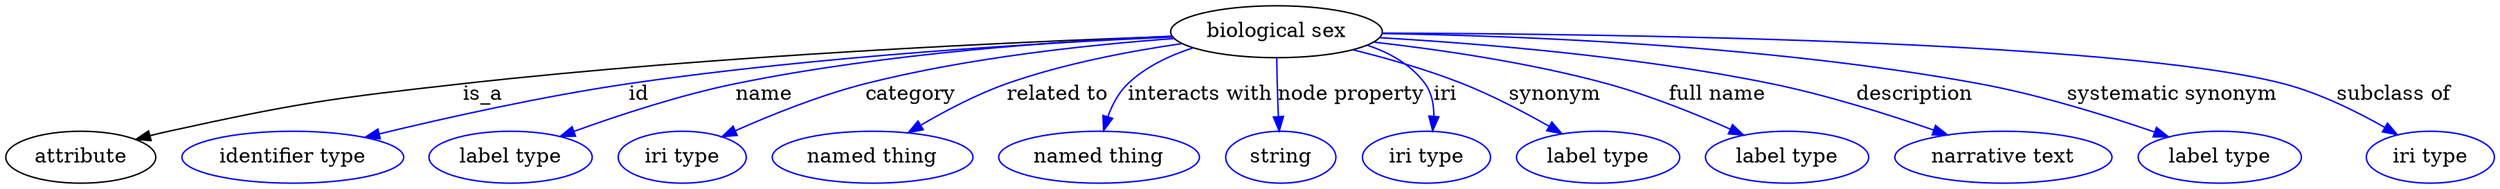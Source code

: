 digraph {
	graph [bb="0,0,1395,122"];
	node [label="\N"];
	"biological sex"	 [height=0.5,
		label="biological sex",
		pos="708.57,104",
		width=1.652];
	attribute	 [height=0.5,
		pos="39.574,18",
		width=1.0993];
	"biological sex" -> attribute	 [label=is_a,
		lp="277.85,61",
		pos="e,69.367,29.879 649.68,101.04 564.7,96.344 402.84,85.859 266.02,68 186.56,57.628 165.91,57.007 88.574,36 85.425,35.145 82.193,34.174 \
78.963,33.137"];
	id	 [color=blue,
		height=0.5,
		label="identifier type",
		pos="156.57,18",
		width=1.652];
	"biological sex" -> id	 [color=blue,
		label=id,
		lp="362.02,61",
		pos="e,201.17,29.936 650.17,100.51 579.9,95.753 458.55,85.714 355.68,68 296.57,57.821 282.7,50.786 224.57,36 220.19,34.886 215.66,33.718 \
211.11,32.535",
		style=solid];
	name	 [color=blue,
		height=0.5,
		label="label type",
		pos="278.57,18",
		width=1.2425];
	"biological sex" -> name	 [color=blue,
		label=name,
		lp="431.73,61",
		pos="e,308.86,31.249 649.92,100.68 590.4,96.405 495.94,87.114 416.26,68 382.45,59.89 345.48,46.183 318.38,35.169",
		style=solid];
	category	 [color=blue,
		height=0.5,
		label="iri type",
		pos="376.57,18",
		width=0.9834];
	"biological sex" -> category	 [color=blue,
		label=category,
		lp="511.67,61",
		pos="e,400.94,31.245 651.28,98.848 606.07,93.79 541.77,84.385 487.38,68 460.45,59.886 431.52,46.669 409.98,35.861",
		style=solid];
	"related to"	 [color=blue,
		height=0.5,
		label="named thing",
		pos="483.57,18",
		width=1.5019];
	"biological sex" -> "related to"	 [color=blue,
		label="related to",
		lp="591.81,61",
		pos="e,506.11,34.416 656.89,95 629.03,89.174 594.46,80.342 565.1,68 547.61,60.646 529.49,49.894 514.78,40.243",
		style=solid];
	"interacts with"	 [color=blue,
		height=0.5,
		label="named thing",
		pos="609.57,18",
		width=1.5019];
	"biological sex" -> "interacts with"	 [color=blue,
		label="interacts with",
		lp="668.48,61",
		pos="e,613.32,36.022 665.58,91.274 652.76,85.788 639.54,78.219 629.76,68 623.85,61.816 619.58,53.673 616.55,45.759",
		style=solid];
	"node property"	 [color=blue,
		height=0.5,
		label=string,
		pos="711.57,18",
		width=0.8403];
	"biological sex" -> "node property"	 [color=blue,
		label="node property",
		lp="748.64,61",
		pos="e,710.33,36.307 708.7,85.943 708.81,76.436 709.03,64.584 709.43,54 709.52,51.572 709.64,49.052 709.77,46.525",
		style=solid];
	iri	 [color=blue,
		height=0.5,
		label="iri type",
		pos="795.57,18",
		width=0.9834];
	"biological sex" -> iri	 [color=blue,
		label=iri,
		lp="800.79,61",
		pos="e,796.69,36.286 753.95,92.188 766.61,86.783 779.17,79.031 787.57,68 792.26,61.846 794.67,54.014 795.82,46.386",
		style=solid];
	synonym	 [color=blue,
		height=0.5,
		label="label type",
		pos="893.57,18",
		width=1.2425];
	"biological sex" -> synonym	 [color=blue,
		label=synonym,
		lp="862.24,61",
		pos="e,870.66,33.534 751.03,91.16 769.65,84.985 791.55,76.973 810.57,68 828.25,59.661 846.98,48.591 862.17,38.988",
		style=solid];
	"full name"	 [color=blue,
		height=0.5,
		label="label type",
		pos="1000.6,18",
		width=1.2425];
	"biological sex" -> "full name"	 [color=blue,
		label="full name",
		lp="952.2,61",
		pos="e,973.52,32.591 763.07,96.727 799.92,90.976 849.36,81.624 891.57,68 916.66,59.905 943.59,47.587 964.41,37.203",
		style=solid];
	description	 [color=blue,
		height=0.5,
		label="narrative text",
		pos="1120.6,18",
		width=1.5834];
	"biological sex" -> description	 [color=blue,
		label=description,
		lp="1060.7,61",
		pos="e,1086.9,32.534 766.71,100.04 822.64,95.369 909.27,85.869 982.57,68 1015.1,60.071 1050.6,47.114 1077.4,36.376",
		style=solid];
	"systematic synonym"	 [color=blue,
		height=0.5,
		label="label type",
		pos="1240.6,18",
		width=1.2425];
	"biological sex" -> "systematic synonym"	 [color=blue,
		label="systematic synonym",
		lp="1201.5,61",
		pos="e,1209.5,31.144 766.91,100.29 859.15,94.134 1034.5,81.176 1095.6,68 1131.7,60.217 1171.2,46.197 1199.9,34.98",
		style=solid];
	"subclass of"	 [color=blue,
		height=0.5,
		label="iri type",
		pos="1359.6,18",
		width=0.9834];
	"biological sex" -> "subclass of"	 [color=blue,
		label="subclass of",
		lp="1329.5,61",
		pos="e,1337.9,32.477 768.24,103.19 891.63,101.03 1171,93.393 1262.6,68 1286.3,61.432 1310.9,48.676 1329.4,37.692",
		style=solid];
}
